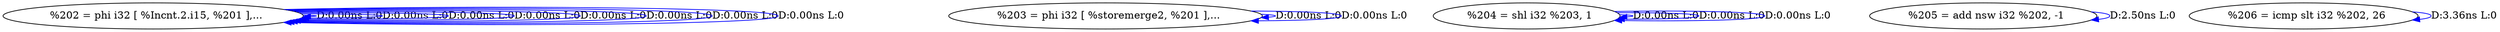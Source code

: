 digraph {
Node0x3074310[label="  %202 = phi i32 [ %Incnt.2.i15, %201 ],..."];
Node0x3074310 -> Node0x3074310[label="D:0.00ns L:0",color=blue];
Node0x3074310 -> Node0x3074310[label="D:0.00ns L:0",color=blue];
Node0x3074310 -> Node0x3074310[label="D:0.00ns L:0",color=blue];
Node0x3074310 -> Node0x3074310[label="D:0.00ns L:0",color=blue];
Node0x3074310 -> Node0x3074310[label="D:0.00ns L:0",color=blue];
Node0x3074310 -> Node0x3074310[label="D:0.00ns L:0",color=blue];
Node0x3074310 -> Node0x3074310[label="D:0.00ns L:0",color=blue];
Node0x3074310 -> Node0x3074310[label="D:0.00ns L:0",color=blue];
Node0x30743f0[label="  %203 = phi i32 [ %storemerge2, %201 ],..."];
Node0x30743f0 -> Node0x30743f0[label="D:0.00ns L:0",color=blue];
Node0x30743f0 -> Node0x30743f0[label="D:0.00ns L:0",color=blue];
Node0x30744d0[label="  %204 = shl i32 %203, 1"];
Node0x30744d0 -> Node0x30744d0[label="D:0.00ns L:0",color=blue];
Node0x30744d0 -> Node0x30744d0[label="D:0.00ns L:0",color=blue];
Node0x30744d0 -> Node0x30744d0[label="D:0.00ns L:0",color=blue];
Node0x3074690[label="  %205 = add nsw i32 %202, -1"];
Node0x3074690 -> Node0x3074690[label="D:2.50ns L:0",color=blue];
Node0x30748d0[label="  %206 = icmp slt i32 %202, 26"];
Node0x30748d0 -> Node0x30748d0[label="D:3.36ns L:0",color=blue];
}

